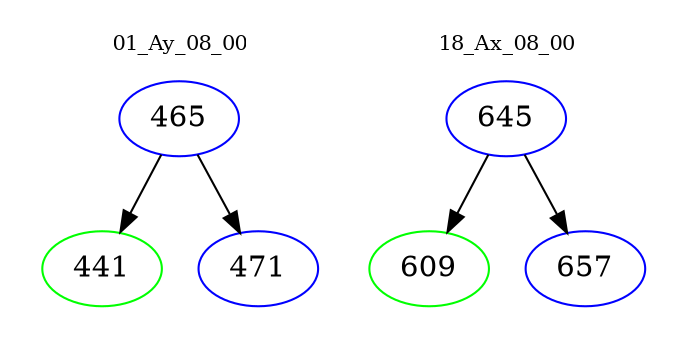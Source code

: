 digraph{
subgraph cluster_0 {
color = white
label = "01_Ay_08_00";
fontsize=10;
T0_465 [label="465", color="blue"]
T0_465 -> T0_441 [color="black"]
T0_441 [label="441", color="green"]
T0_465 -> T0_471 [color="black"]
T0_471 [label="471", color="blue"]
}
subgraph cluster_1 {
color = white
label = "18_Ax_08_00";
fontsize=10;
T1_645 [label="645", color="blue"]
T1_645 -> T1_609 [color="black"]
T1_609 [label="609", color="green"]
T1_645 -> T1_657 [color="black"]
T1_657 [label="657", color="blue"]
}
}

